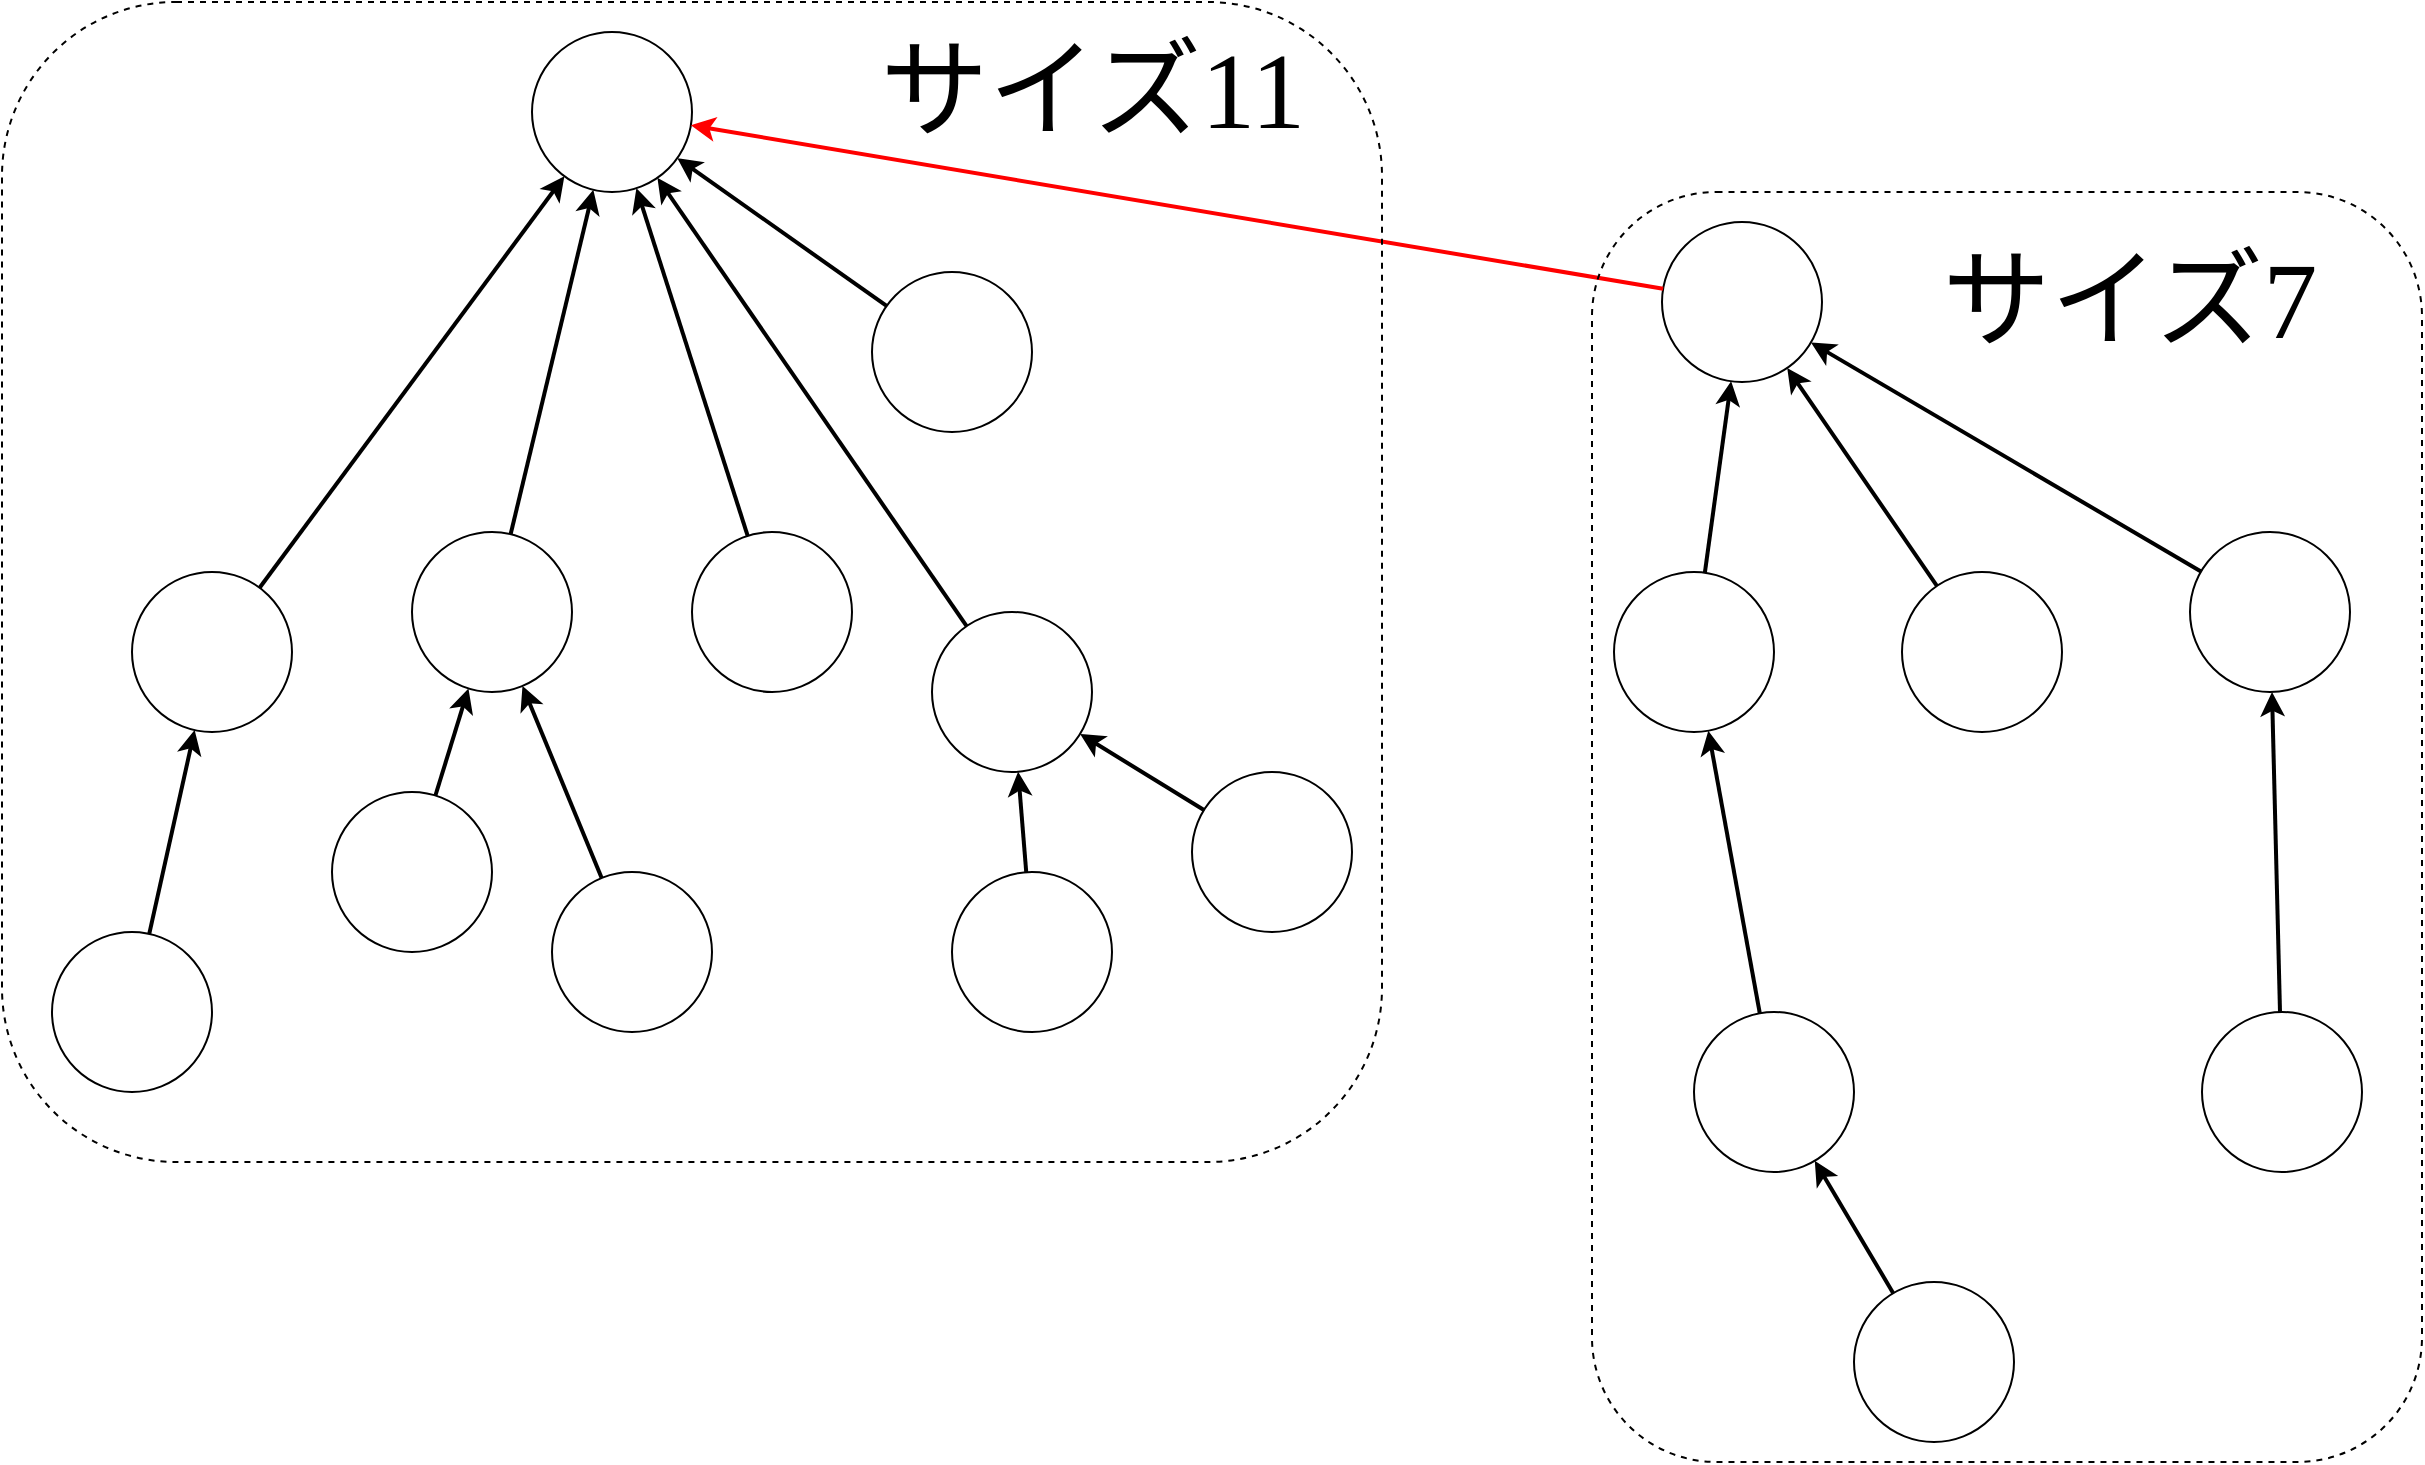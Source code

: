 <mxfile version="10.6.0" type="device"><diagram id="k_OmC-xHN7aQtZG8IOzA" name="Page-1"><mxGraphModel dx="1568" dy="482" grid="1" gridSize="10" guides="1" tooltips="1" connect="1" arrows="1" fold="1" page="1" pageScale="1" pageWidth="827" pageHeight="1169" math="0" shadow="0"><root><mxCell id="0"/><mxCell id="1" parent="0"/><mxCell id="e0HTaqvAhL1TbdSJgPwA-37" value="" style="ellipse;whiteSpace=wrap;html=1;aspect=fixed;" parent="1" vertex="1"><mxGeometry x="415" y="305" width="80" height="80" as="geometry"/></mxCell><mxCell id="e0HTaqvAhL1TbdSJgPwA-41" value="" style="ellipse;whiteSpace=wrap;html=1;aspect=fixed;" parent="1" vertex="1"><mxGeometry x="5" y="635" width="80" height="80" as="geometry"/></mxCell><mxCell id="e0HTaqvAhL1TbdSJgPwA-42" value="" style="endArrow=classic;html=1;strokeWidth=2;" parent="1" source="e0HTaqvAhL1TbdSJgPwA-41" target="e0HTaqvAhL1TbdSJgPwA-44" edge="1"><mxGeometry width="50" height="50" relative="1" as="geometry"><mxPoint x="235" y="518" as="sourcePoint"/><mxPoint x="285" y="468" as="targetPoint"/></mxGeometry></mxCell><mxCell id="e0HTaqvAhL1TbdSJgPwA-43" value="" style="ellipse;whiteSpace=wrap;html=1;aspect=fixed;" parent="1" vertex="1"><mxGeometry x="185" y="435" width="80" height="80" as="geometry"/></mxCell><mxCell id="e0HTaqvAhL1TbdSJgPwA-44" value="" style="ellipse;whiteSpace=wrap;html=1;aspect=fixed;" parent="1" vertex="1"><mxGeometry x="45" y="455" width="80" height="80" as="geometry"/></mxCell><mxCell id="e0HTaqvAhL1TbdSJgPwA-45" value="" style="ellipse;whiteSpace=wrap;html=1;aspect=fixed;" parent="1" vertex="1"><mxGeometry x="145" y="565" width="80" height="80" as="geometry"/></mxCell><mxCell id="e0HTaqvAhL1TbdSJgPwA-46" value="" style="endArrow=classic;html=1;strokeWidth=2;" parent="1" source="e0HTaqvAhL1TbdSJgPwA-44" target="e0HTaqvAhL1TbdSJgPwA-49" edge="1"><mxGeometry width="50" height="50" relative="1" as="geometry"><mxPoint x="37.945" y="640.735" as="sourcePoint"/><mxPoint x="84.87" y="568.147" as="targetPoint"/></mxGeometry></mxCell><mxCell id="e0HTaqvAhL1TbdSJgPwA-47" value="" style="endArrow=classic;html=1;strokeWidth=2;" parent="1" source="e0HTaqvAhL1TbdSJgPwA-45" target="e0HTaqvAhL1TbdSJgPwA-43" edge="1"><mxGeometry width="50" height="50" relative="1" as="geometry"><mxPoint x="25" y="778" as="sourcePoint"/><mxPoint x="100" y="615" as="targetPoint"/></mxGeometry></mxCell><mxCell id="e0HTaqvAhL1TbdSJgPwA-48" value="" style="endArrow=classic;html=1;strokeWidth=2;" parent="1" source="e0HTaqvAhL1TbdSJgPwA-43" target="e0HTaqvAhL1TbdSJgPwA-49" edge="1"><mxGeometry width="50" height="50" relative="1" as="geometry"><mxPoint x="325" y="448" as="sourcePoint"/><mxPoint x="375" y="398" as="targetPoint"/></mxGeometry></mxCell><mxCell id="e0HTaqvAhL1TbdSJgPwA-49" value="" style="ellipse;whiteSpace=wrap;html=1;aspect=fixed;" parent="1" vertex="1"><mxGeometry x="245" y="185" width="80" height="80" as="geometry"/></mxCell><mxCell id="e0HTaqvAhL1TbdSJgPwA-50" value="" style="ellipse;whiteSpace=wrap;html=1;aspect=fixed;" parent="1" vertex="1"><mxGeometry x="255" y="605" width="80" height="80" as="geometry"/></mxCell><mxCell id="e0HTaqvAhL1TbdSJgPwA-51" value="" style="ellipse;whiteSpace=wrap;html=1;aspect=fixed;" parent="1" vertex="1"><mxGeometry x="575" y="555" width="80" height="80" as="geometry"/></mxCell><mxCell id="e0HTaqvAhL1TbdSJgPwA-52" value="" style="ellipse;whiteSpace=wrap;html=1;aspect=fixed;" parent="1" vertex="1"><mxGeometry x="325" y="435" width="80" height="80" as="geometry"/></mxCell><mxCell id="e0HTaqvAhL1TbdSJgPwA-53" value="" style="ellipse;whiteSpace=wrap;html=1;aspect=fixed;" parent="1" vertex="1"><mxGeometry x="445" y="475" width="80" height="80" as="geometry"/></mxCell><mxCell id="e0HTaqvAhL1TbdSJgPwA-54" value="" style="ellipse;whiteSpace=wrap;html=1;aspect=fixed;" parent="1" vertex="1"><mxGeometry x="455" y="605" width="80" height="80" as="geometry"/></mxCell><mxCell id="e0HTaqvAhL1TbdSJgPwA-55" value="" style="endArrow=classic;html=1;strokeWidth=2;" parent="1" source="e0HTaqvAhL1TbdSJgPwA-53" target="e0HTaqvAhL1TbdSJgPwA-49" edge="1"><mxGeometry width="50" height="50" relative="1" as="geometry"><mxPoint x="75" y="675" as="sourcePoint"/><mxPoint x="125" y="625" as="targetPoint"/></mxGeometry></mxCell><mxCell id="e0HTaqvAhL1TbdSJgPwA-56" value="" style="endArrow=classic;html=1;strokeWidth=2;" parent="1" source="e0HTaqvAhL1TbdSJgPwA-50" target="e0HTaqvAhL1TbdSJgPwA-43" edge="1"><mxGeometry width="50" height="50" relative="1" as="geometry"><mxPoint x="559.052" y="520.109" as="sourcePoint"/><mxPoint x="539.936" y="269.892" as="targetPoint"/></mxGeometry></mxCell><mxCell id="e0HTaqvAhL1TbdSJgPwA-57" value="" style="endArrow=classic;html=1;strokeWidth=2;" parent="1" source="e0HTaqvAhL1TbdSJgPwA-52" target="e0HTaqvAhL1TbdSJgPwA-49" edge="1"><mxGeometry width="50" height="50" relative="1" as="geometry"><mxPoint x="465.288" y="529.126" as="sourcePoint"/><mxPoint x="529.839" y="434.962" as="targetPoint"/></mxGeometry></mxCell><mxCell id="e0HTaqvAhL1TbdSJgPwA-58" value="" style="endArrow=classic;html=1;strokeWidth=2;" parent="1" source="e0HTaqvAhL1TbdSJgPwA-51" target="e0HTaqvAhL1TbdSJgPwA-53" edge="1"><mxGeometry width="50" height="50" relative="1" as="geometry"><mxPoint x="765.052" y="545.109" as="sourcePoint"/><mxPoint x="745.936" y="294.892" as="targetPoint"/></mxGeometry></mxCell><mxCell id="e0HTaqvAhL1TbdSJgPwA-59" value="" style="endArrow=classic;html=1;strokeWidth=2;" parent="1" source="e0HTaqvAhL1TbdSJgPwA-54" target="e0HTaqvAhL1TbdSJgPwA-53" edge="1"><mxGeometry width="50" height="50" relative="1" as="geometry"><mxPoint x="828.929" y="513.241" as="sourcePoint"/><mxPoint x="755.021" y="424.801" as="targetPoint"/></mxGeometry></mxCell><mxCell id="StNrSDLqCwr1pDnk_mZp-1" value="" style="endArrow=classic;html=1;strokeColor=#000000;strokeWidth=2;" parent="1" source="e0HTaqvAhL1TbdSJgPwA-37" target="e0HTaqvAhL1TbdSJgPwA-49" edge="1"><mxGeometry width="50" height="50" relative="1" as="geometry"><mxPoint x="285" y="195" as="sourcePoint"/><mxPoint x="335" y="145" as="targetPoint"/></mxGeometry></mxCell><mxCell id="StNrSDLqCwr1pDnk_mZp-13" value="" style="ellipse;whiteSpace=wrap;html=1;aspect=fixed;" parent="1" vertex="1"><mxGeometry x="826" y="675" width="80" height="80" as="geometry"/></mxCell><mxCell id="StNrSDLqCwr1pDnk_mZp-14" value="" style="endArrow=classic;html=1;strokeWidth=2;" parent="1" source="StNrSDLqCwr1pDnk_mZp-13" target="StNrSDLqCwr1pDnk_mZp-16" edge="1"><mxGeometry width="50" height="50" relative="1" as="geometry"><mxPoint x="940" y="518" as="sourcePoint"/><mxPoint x="990" y="468" as="targetPoint"/></mxGeometry></mxCell><mxCell id="StNrSDLqCwr1pDnk_mZp-16" value="" style="ellipse;whiteSpace=wrap;html=1;aspect=fixed;" parent="1" vertex="1"><mxGeometry x="786" y="455" width="80" height="80" as="geometry"/></mxCell><mxCell id="StNrSDLqCwr1pDnk_mZp-18" value="" style="endArrow=classic;html=1;strokeWidth=2;" parent="1" source="StNrSDLqCwr1pDnk_mZp-16" target="StNrSDLqCwr1pDnk_mZp-21" edge="1"><mxGeometry width="50" height="50" relative="1" as="geometry"><mxPoint x="742.945" y="640.735" as="sourcePoint"/><mxPoint x="789.87" y="568.147" as="targetPoint"/></mxGeometry></mxCell><mxCell id="StNrSDLqCwr1pDnk_mZp-21" value="" style="ellipse;whiteSpace=wrap;html=1;aspect=fixed;" parent="1" vertex="1"><mxGeometry x="810" y="280" width="80" height="80" as="geometry"/></mxCell><mxCell id="StNrSDLqCwr1pDnk_mZp-23" value="" style="ellipse;whiteSpace=wrap;html=1;aspect=fixed;" parent="1" vertex="1"><mxGeometry x="906" y="810" width="80" height="80" as="geometry"/></mxCell><mxCell id="StNrSDLqCwr1pDnk_mZp-24" value="" style="ellipse;whiteSpace=wrap;html=1;aspect=fixed;" parent="1" vertex="1"><mxGeometry x="930" y="455" width="80" height="80" as="geometry"/></mxCell><mxCell id="StNrSDLqCwr1pDnk_mZp-25" value="" style="ellipse;whiteSpace=wrap;html=1;aspect=fixed;" parent="1" vertex="1"><mxGeometry x="1074" y="435" width="80" height="80" as="geometry"/></mxCell><mxCell id="StNrSDLqCwr1pDnk_mZp-26" value="" style="ellipse;whiteSpace=wrap;html=1;aspect=fixed;" parent="1" vertex="1"><mxGeometry x="1080" y="675" width="80" height="80" as="geometry"/></mxCell><mxCell id="StNrSDLqCwr1pDnk_mZp-27" value="" style="endArrow=classic;html=1;strokeWidth=2;" parent="1" source="StNrSDLqCwr1pDnk_mZp-25" target="StNrSDLqCwr1pDnk_mZp-21" edge="1"><mxGeometry width="50" height="50" relative="1" as="geometry"><mxPoint x="780" y="675" as="sourcePoint"/><mxPoint x="830" y="625" as="targetPoint"/></mxGeometry></mxCell><mxCell id="StNrSDLqCwr1pDnk_mZp-29" value="" style="endArrow=classic;html=1;strokeWidth=2;" parent="1" source="StNrSDLqCwr1pDnk_mZp-24" target="StNrSDLqCwr1pDnk_mZp-21" edge="1"><mxGeometry width="50" height="50" relative="1" as="geometry"><mxPoint x="1170.288" y="529.126" as="sourcePoint"/><mxPoint x="1234.839" y="434.962" as="targetPoint"/></mxGeometry></mxCell><mxCell id="StNrSDLqCwr1pDnk_mZp-30" value="" style="endArrow=classic;html=1;strokeWidth=2;" parent="1" source="StNrSDLqCwr1pDnk_mZp-23" target="StNrSDLqCwr1pDnk_mZp-13" edge="1"><mxGeometry width="50" height="50" relative="1" as="geometry"><mxPoint x="1470.052" y="545.109" as="sourcePoint"/><mxPoint x="1450.936" y="294.892" as="targetPoint"/></mxGeometry></mxCell><mxCell id="StNrSDLqCwr1pDnk_mZp-31" value="" style="endArrow=classic;html=1;strokeWidth=2;" parent="1" source="StNrSDLqCwr1pDnk_mZp-26" target="StNrSDLqCwr1pDnk_mZp-25" edge="1"><mxGeometry width="50" height="50" relative="1" as="geometry"><mxPoint x="1533.929" y="513.241" as="sourcePoint"/><mxPoint x="1460.021" y="424.801" as="targetPoint"/></mxGeometry></mxCell><mxCell id="StNrSDLqCwr1pDnk_mZp-33" value="" style="endArrow=classic;html=1;strokeColor=#FF0000;strokeWidth=2;" parent="1" source="StNrSDLqCwr1pDnk_mZp-21" target="e0HTaqvAhL1TbdSJgPwA-49" edge="1"><mxGeometry width="50" height="50" relative="1" as="geometry"><mxPoint x="10" y="960" as="sourcePoint"/><mxPoint x="60" y="910" as="targetPoint"/></mxGeometry></mxCell><mxCell id="StNrSDLqCwr1pDnk_mZp-34" value="" style="rounded=1;whiteSpace=wrap;html=1;strokeColor=#000000;fillColor=none;dashed=1;" parent="1" vertex="1"><mxGeometry x="-20" y="170" width="690" height="580" as="geometry"/></mxCell><mxCell id="StNrSDLqCwr1pDnk_mZp-35" value="" style="rounded=1;whiteSpace=wrap;html=1;strokeColor=#000000;fillColor=none;dashed=1;" parent="1" vertex="1"><mxGeometry x="775" y="265" width="415" height="635" as="geometry"/></mxCell><mxCell id="StNrSDLqCwr1pDnk_mZp-36" value="&lt;font style=&quot;font-size: 54px&quot;&gt;サイズ7&lt;/font&gt;" style="text;html=1;strokeColor=none;fillColor=none;align=center;verticalAlign=middle;whiteSpace=wrap;rounded=0;dashed=1;fontFamily=MS Gothic;" parent="1" vertex="1"><mxGeometry x="946" y="310" width="196" height="20" as="geometry"/></mxCell><mxCell id="StNrSDLqCwr1pDnk_mZp-37" value="&lt;font style=&quot;font-size: 54px&quot;&gt;サイズ11&lt;/font&gt;" style="text;html=1;strokeColor=none;fillColor=none;align=center;verticalAlign=middle;whiteSpace=wrap;rounded=0;dashed=1;fontFamily=MS Gothic;" parent="1" vertex="1"><mxGeometry x="403.5" y="205" width="243" height="20" as="geometry"/></mxCell></root></mxGraphModel></diagram></mxfile>